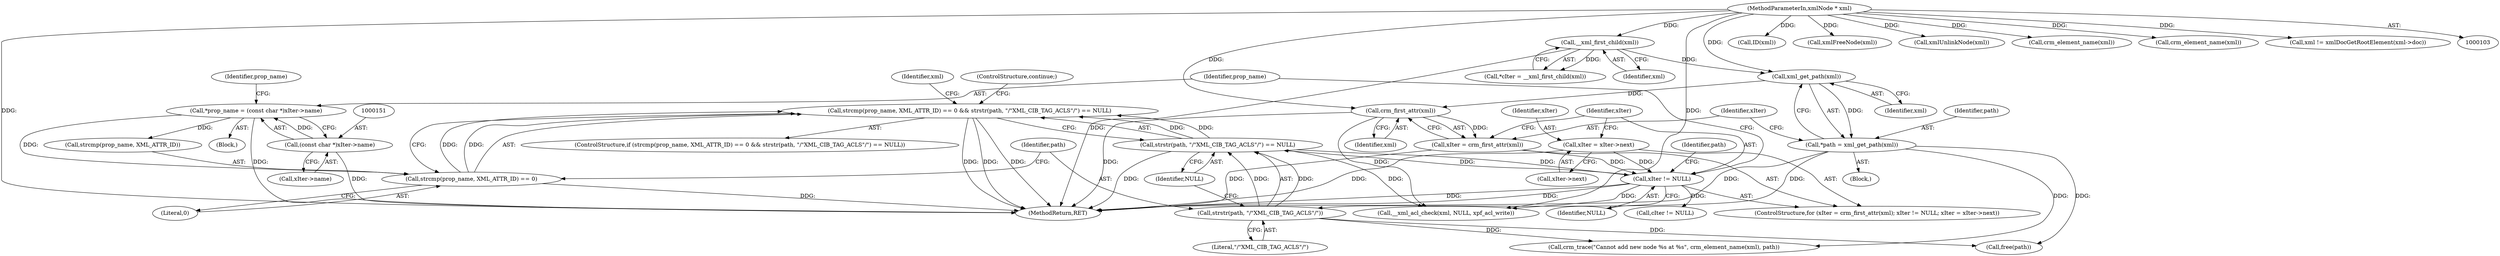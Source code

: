 digraph "0_pacemaker_84ac07c@API" {
"1000156" [label="(Call,strcmp(prop_name, XML_ATTR_ID) == 0 && strstr(path, \"/\"XML_CIB_TAG_ACLS\"/\") == NULL)"];
"1000157" [label="(Call,strcmp(prop_name, XML_ATTR_ID) == 0)"];
"1000148" [label="(Call,*prop_name = (const char *)xIter->name)"];
"1000150" [label="(Call,(const char *)xIter->name)"];
"1000162" [label="(Call,strstr(path, \"/\"XML_CIB_TAG_ACLS\"/\") == NULL)"];
"1000163" [label="(Call,strstr(path, \"/\"XML_CIB_TAG_ACLS\"/\"))"];
"1000129" [label="(Call,*path = xml_get_path(xml))"];
"1000131" [label="(Call,xml_get_path(xml))"];
"1000109" [label="(Call,__xml_first_child(xml))"];
"1000104" [label="(MethodParameterIn,xmlNode * xml)"];
"1000138" [label="(Call,xIter != NULL)"];
"1000141" [label="(Call,xIter = xIter->next)"];
"1000134" [label="(Call,xIter = crm_first_attr(xml))"];
"1000136" [label="(Call,crm_first_attr(xml))"];
"1000157" [label="(Call,strcmp(prop_name, XML_ATTR_ID) == 0)"];
"1000180" [label="(Call,ID(xml))"];
"1000141" [label="(Call,xIter = xIter->next)"];
"1000162" [label="(Call,strstr(path, \"/\"XML_CIB_TAG_ACLS\"/\") == NULL)"];
"1000142" [label="(Identifier,xIter)"];
"1000138" [label="(Call,xIter != NULL)"];
"1000140" [label="(Identifier,NULL)"];
"1000200" [label="(Call,xmlFreeNode(xml))"];
"1000110" [label="(Identifier,xml)"];
"1000156" [label="(Call,strcmp(prop_name, XML_ATTR_ID) == 0 && strstr(path, \"/\"XML_CIB_TAG_ACLS\"/\") == NULL)"];
"1000168" [label="(ControlStructure,continue;)"];
"1000123" [label="(Block,)"];
"1000163" [label="(Call,strstr(path, \"/\"XML_CIB_TAG_ACLS\"/\"))"];
"1000155" [label="(ControlStructure,if (strcmp(prop_name, XML_ATTR_ID) == 0 && strstr(path, \"/\"XML_CIB_TAG_ACLS\"/\") == NULL))"];
"1000136" [label="(Call,crm_first_attr(xml))"];
"1000161" [label="(Literal,0)"];
"1000129" [label="(Call,*path = xml_get_path(xml))"];
"1000135" [label="(Identifier,xIter)"];
"1000150" [label="(Call,(const char *)xIter->name)"];
"1000206" [label="(Identifier,path)"];
"1000164" [label="(Identifier,path)"];
"1000165" [label="(Literal,\"/\"XML_CIB_TAG_ACLS\"/\")"];
"1000222" [label="(MethodReturn,RET)"];
"1000185" [label="(Call,crm_trace(\"Cannot add new node %s at %s\", crm_element_name(xml), path))"];
"1000131" [label="(Call,xml_get_path(xml))"];
"1000198" [label="(Call,xmlUnlinkNode(xml))"];
"1000107" [label="(Call,*cIter = __xml_first_child(xml))"];
"1000133" [label="(ControlStructure,for (xIter = crm_first_attr(xml); xIter != NULL; xIter = xIter->next))"];
"1000134" [label="(Call,xIter = crm_first_attr(xml))"];
"1000149" [label="(Identifier,prop_name)"];
"1000104" [label="(MethodParameterIn,xmlNode * xml)"];
"1000187" [label="(Call,crm_element_name(xml))"];
"1000152" [label="(Call,xIter->name)"];
"1000178" [label="(Call,crm_element_name(xml))"];
"1000132" [label="(Identifier,xml)"];
"1000158" [label="(Call,strcmp(prop_name, XML_ATTR_ID))"];
"1000139" [label="(Identifier,xIter)"];
"1000137" [label="(Identifier,xml)"];
"1000148" [label="(Call,*prop_name = (const char *)xIter->name)"];
"1000191" [label="(Call,xml != xmlDocGetRootElement(xml->doc))"];
"1000146" [label="(Block,)"];
"1000171" [label="(Call,__xml_acl_check(xml, NULL, xpf_acl_write))"];
"1000130" [label="(Identifier,path)"];
"1000159" [label="(Identifier,prop_name)"];
"1000166" [label="(Identifier,NULL)"];
"1000143" [label="(Call,xIter->next)"];
"1000208" [label="(Call,cIter != NULL)"];
"1000109" [label="(Call,__xml_first_child(xml))"];
"1000205" [label="(Call,free(path))"];
"1000172" [label="(Identifier,xml)"];
"1000156" -> "1000155"  [label="AST: "];
"1000156" -> "1000157"  [label="CFG: "];
"1000156" -> "1000162"  [label="CFG: "];
"1000157" -> "1000156"  [label="AST: "];
"1000162" -> "1000156"  [label="AST: "];
"1000168" -> "1000156"  [label="CFG: "];
"1000172" -> "1000156"  [label="CFG: "];
"1000156" -> "1000222"  [label="DDG: "];
"1000156" -> "1000222"  [label="DDG: "];
"1000156" -> "1000222"  [label="DDG: "];
"1000157" -> "1000156"  [label="DDG: "];
"1000157" -> "1000156"  [label="DDG: "];
"1000162" -> "1000156"  [label="DDG: "];
"1000162" -> "1000156"  [label="DDG: "];
"1000157" -> "1000161"  [label="CFG: "];
"1000158" -> "1000157"  [label="AST: "];
"1000161" -> "1000157"  [label="AST: "];
"1000164" -> "1000157"  [label="CFG: "];
"1000157" -> "1000222"  [label="DDG: "];
"1000148" -> "1000157"  [label="DDG: "];
"1000148" -> "1000146"  [label="AST: "];
"1000148" -> "1000150"  [label="CFG: "];
"1000149" -> "1000148"  [label="AST: "];
"1000150" -> "1000148"  [label="AST: "];
"1000159" -> "1000148"  [label="CFG: "];
"1000148" -> "1000222"  [label="DDG: "];
"1000150" -> "1000148"  [label="DDG: "];
"1000148" -> "1000158"  [label="DDG: "];
"1000150" -> "1000152"  [label="CFG: "];
"1000151" -> "1000150"  [label="AST: "];
"1000152" -> "1000150"  [label="AST: "];
"1000150" -> "1000222"  [label="DDG: "];
"1000162" -> "1000166"  [label="CFG: "];
"1000163" -> "1000162"  [label="AST: "];
"1000166" -> "1000162"  [label="AST: "];
"1000162" -> "1000222"  [label="DDG: "];
"1000162" -> "1000138"  [label="DDG: "];
"1000163" -> "1000162"  [label="DDG: "];
"1000163" -> "1000162"  [label="DDG: "];
"1000138" -> "1000162"  [label="DDG: "];
"1000162" -> "1000171"  [label="DDG: "];
"1000163" -> "1000165"  [label="CFG: "];
"1000164" -> "1000163"  [label="AST: "];
"1000165" -> "1000163"  [label="AST: "];
"1000166" -> "1000163"  [label="CFG: "];
"1000129" -> "1000163"  [label="DDG: "];
"1000163" -> "1000185"  [label="DDG: "];
"1000163" -> "1000205"  [label="DDG: "];
"1000129" -> "1000123"  [label="AST: "];
"1000129" -> "1000131"  [label="CFG: "];
"1000130" -> "1000129"  [label="AST: "];
"1000131" -> "1000129"  [label="AST: "];
"1000135" -> "1000129"  [label="CFG: "];
"1000129" -> "1000222"  [label="DDG: "];
"1000131" -> "1000129"  [label="DDG: "];
"1000129" -> "1000185"  [label="DDG: "];
"1000129" -> "1000205"  [label="DDG: "];
"1000131" -> "1000132"  [label="CFG: "];
"1000132" -> "1000131"  [label="AST: "];
"1000109" -> "1000131"  [label="DDG: "];
"1000104" -> "1000131"  [label="DDG: "];
"1000131" -> "1000136"  [label="DDG: "];
"1000109" -> "1000107"  [label="AST: "];
"1000109" -> "1000110"  [label="CFG: "];
"1000110" -> "1000109"  [label="AST: "];
"1000107" -> "1000109"  [label="CFG: "];
"1000109" -> "1000222"  [label="DDG: "];
"1000109" -> "1000107"  [label="DDG: "];
"1000104" -> "1000109"  [label="DDG: "];
"1000104" -> "1000103"  [label="AST: "];
"1000104" -> "1000222"  [label="DDG: "];
"1000104" -> "1000136"  [label="DDG: "];
"1000104" -> "1000171"  [label="DDG: "];
"1000104" -> "1000178"  [label="DDG: "];
"1000104" -> "1000180"  [label="DDG: "];
"1000104" -> "1000187"  [label="DDG: "];
"1000104" -> "1000191"  [label="DDG: "];
"1000104" -> "1000198"  [label="DDG: "];
"1000104" -> "1000200"  [label="DDG: "];
"1000138" -> "1000133"  [label="AST: "];
"1000138" -> "1000140"  [label="CFG: "];
"1000139" -> "1000138"  [label="AST: "];
"1000140" -> "1000138"  [label="AST: "];
"1000149" -> "1000138"  [label="CFG: "];
"1000206" -> "1000138"  [label="CFG: "];
"1000138" -> "1000222"  [label="DDG: "];
"1000138" -> "1000222"  [label="DDG: "];
"1000141" -> "1000138"  [label="DDG: "];
"1000134" -> "1000138"  [label="DDG: "];
"1000138" -> "1000171"  [label="DDG: "];
"1000138" -> "1000208"  [label="DDG: "];
"1000141" -> "1000133"  [label="AST: "];
"1000141" -> "1000143"  [label="CFG: "];
"1000142" -> "1000141"  [label="AST: "];
"1000143" -> "1000141"  [label="AST: "];
"1000139" -> "1000141"  [label="CFG: "];
"1000141" -> "1000222"  [label="DDG: "];
"1000134" -> "1000133"  [label="AST: "];
"1000134" -> "1000136"  [label="CFG: "];
"1000135" -> "1000134"  [label="AST: "];
"1000136" -> "1000134"  [label="AST: "];
"1000139" -> "1000134"  [label="CFG: "];
"1000134" -> "1000222"  [label="DDG: "];
"1000136" -> "1000134"  [label="DDG: "];
"1000136" -> "1000137"  [label="CFG: "];
"1000137" -> "1000136"  [label="AST: "];
"1000136" -> "1000222"  [label="DDG: "];
"1000136" -> "1000171"  [label="DDG: "];
}
